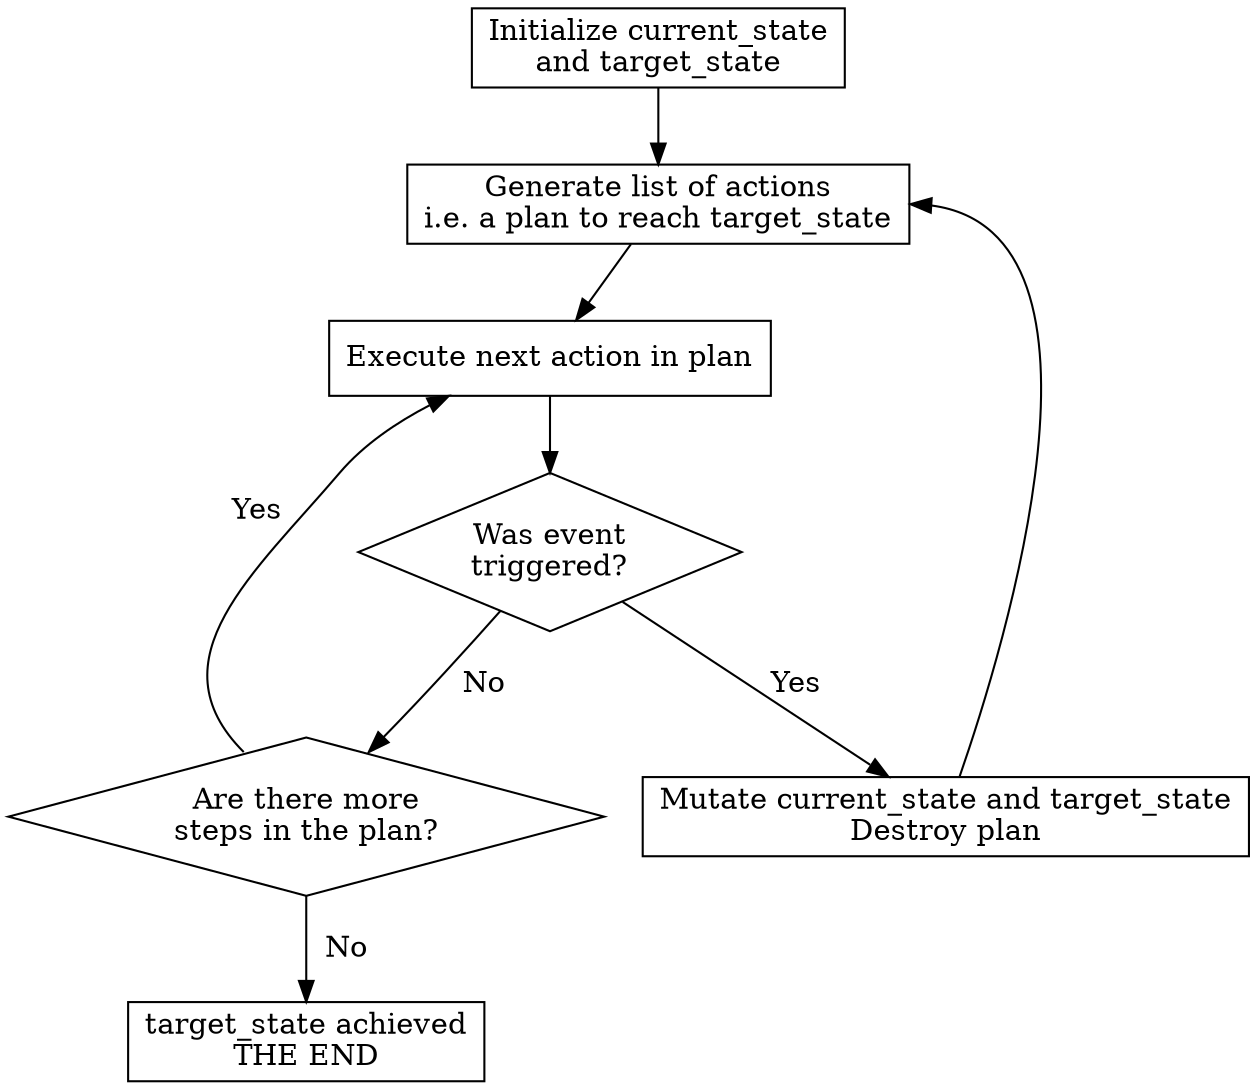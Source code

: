 digraph G {
    node [shape=rect]
    initialize [label = "Initialize current_state\nand target_state"]
    plan [label = "Generate list of actions\ni.e. a plan to reach target_state"]
    execute [label = "Execute next action in plan"]
    mutate [label = "Mutate current_state and target_state\nDestroy plan"]
    end [label = "target_state achieved\nTHE END"]

    node [shape=diamond]
    plan_more [label = "Are there more\nsteps in the plan?"]
    event [label = "Was event\ntriggered?"]

    initialize -> plan
    plan -> execute -> event
    event -> mutate [label="Yes"]
    mutate -> plan:e
    event -> plan_more:ne [label="  No"]
    plan_more:nw -> execute [xlabel="Yes "]
    plan_more -> end [label="  No"]
}